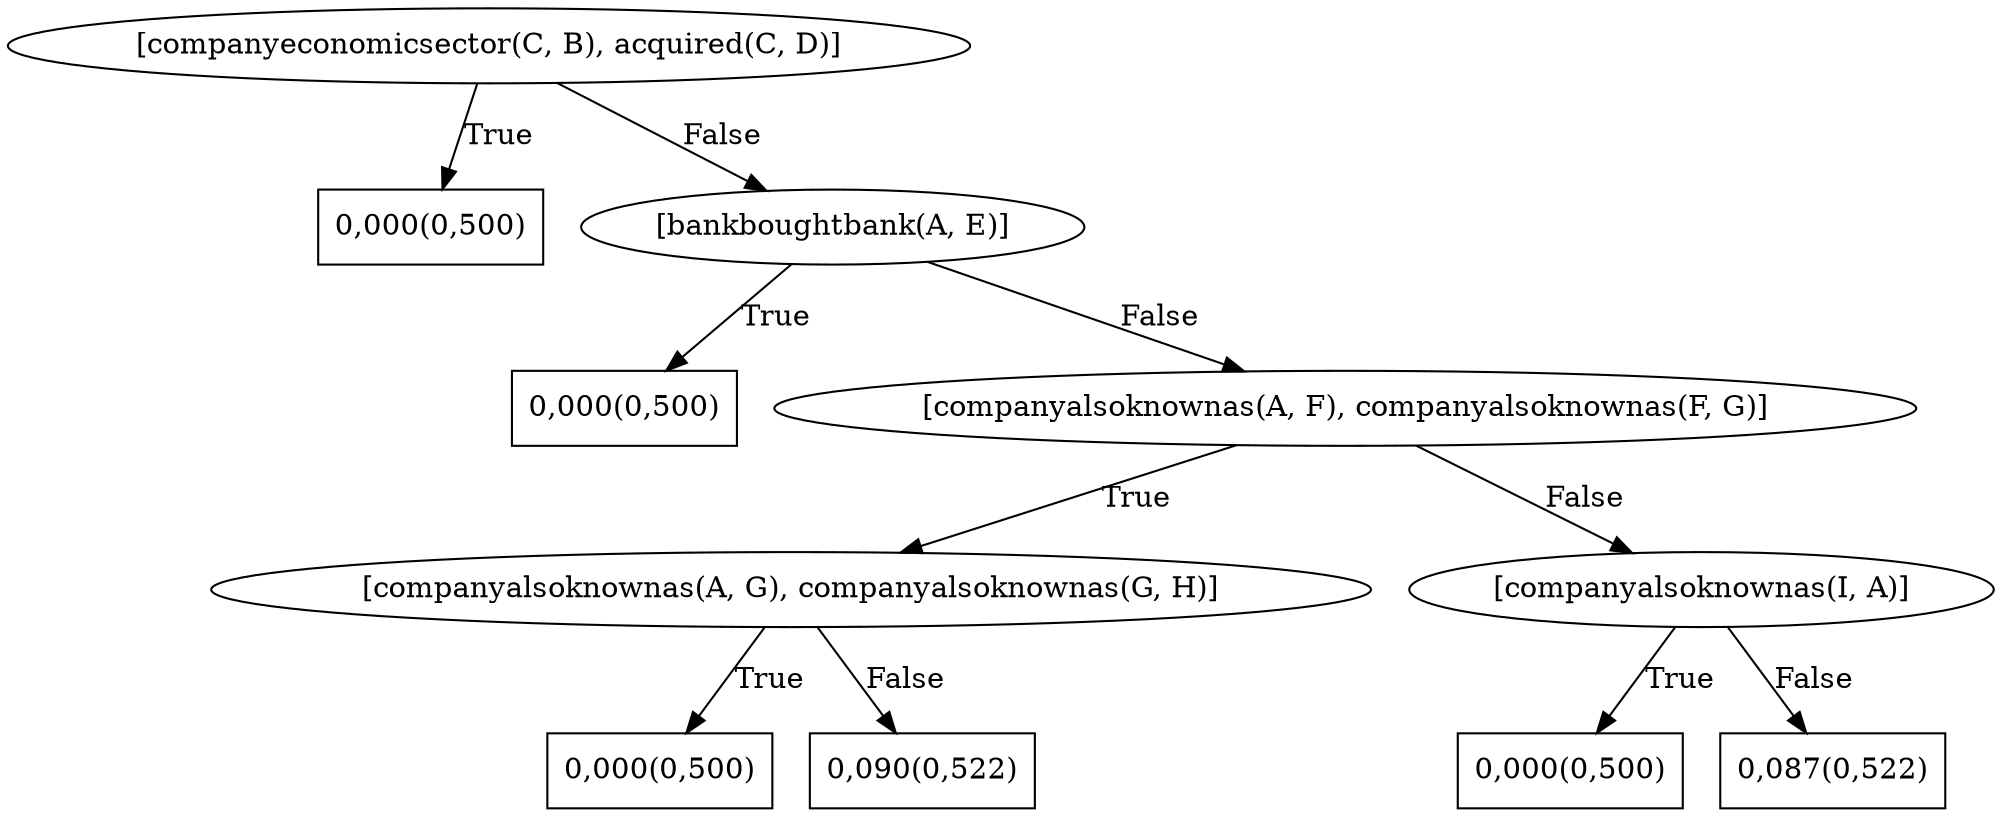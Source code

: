 digraph G{ 
1[label = "[companyeconomicsector(C, B), acquired(C, D)]"];
1 -> 2[label="True"];
1 -> 3[label="False"];
2[shape = box,label = "0,000(0,500)"];
3[label = "[bankboughtbank(A, E)]"];
3 -> 4[label="True"];
3 -> 5[label="False"];
4[shape = box,label = "0,000(0,500)"];
5[label = "[companyalsoknownas(A, F), companyalsoknownas(F, G)]"];
5 -> 6[label="True"];
5 -> 7[label="False"];
6[label = "[companyalsoknownas(A, G), companyalsoknownas(G, H)]"];
6 -> 8[label="True"];
6 -> 9[label="False"];
8[shape = box,label = "0,000(0,500)"];
9[shape = box,label = "0,090(0,522)"];
7[label = "[companyalsoknownas(I, A)]"];
7 -> 10[label="True"];
7 -> 11[label="False"];
10[shape = box,label = "0,000(0,500)"];
11[shape = box,label = "0,087(0,522)"];
}

